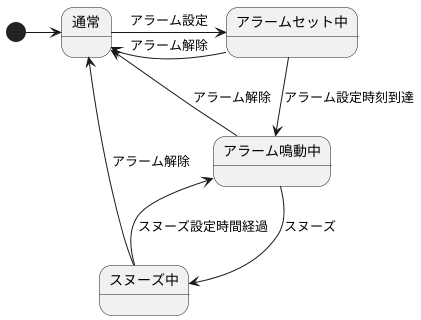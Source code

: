 @startuml alarm_clock
[*] -> 通常
通常 -> アラームセット中: アラーム設定
アラームセット中 -> 通常: アラーム解除
アラームセット中 --> アラーム鳴動中: アラーム設定時刻到達
アラーム鳴動中 --> 通常: アラーム解除
アラーム鳴動中 --> スヌーズ中: スヌーズ
スヌーズ中 --> アラーム鳴動中: スヌーズ設定時間経過
スヌーズ中 --> 通常: アラーム解除
@enduml